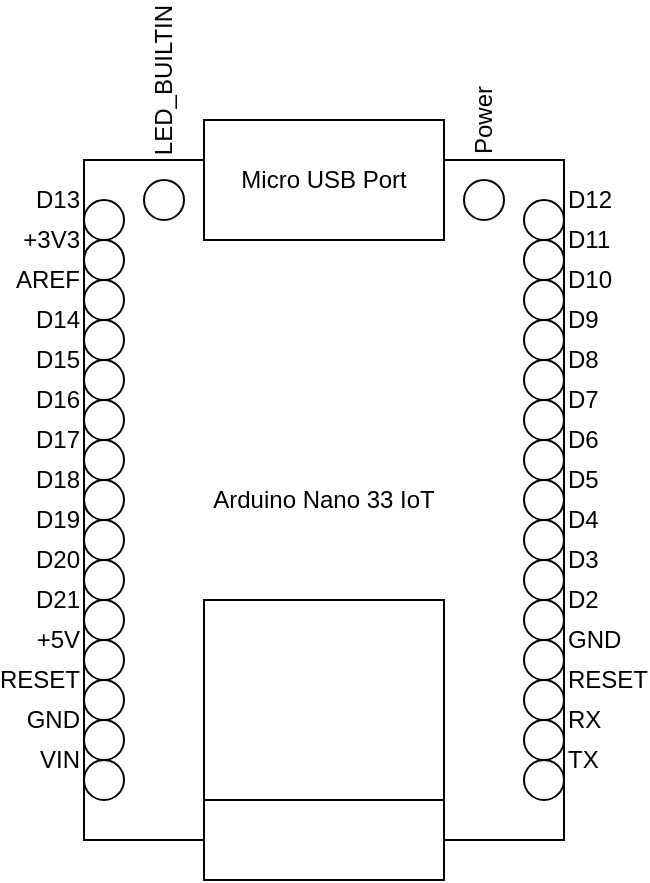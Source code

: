 <mxfile>
    <diagram id="gTOCC_4A2oEnLHn2BsBh" name="Page-1">
        <mxGraphModel dx="1387" dy="920" grid="1" gridSize="10" guides="1" tooltips="1" connect="1" arrows="1" fold="1" page="0" pageScale="1" pageWidth="850" pageHeight="1100" math="0" shadow="0">
            <root>
                <mxCell id="0"/>
                <mxCell id="1" parent="0"/>
                <mxCell id="2" value="Arduino Nano 33 IoT" style="rounded=0;whiteSpace=wrap;html=1;" vertex="1" parent="1">
                    <mxGeometry x="305" y="395" width="240" height="340" as="geometry"/>
                </mxCell>
                <mxCell id="3" value="Micro USB Port" style="rounded=0;whiteSpace=wrap;html=1;" vertex="1" parent="1">
                    <mxGeometry x="365" y="375" width="120" height="60" as="geometry"/>
                </mxCell>
                <mxCell id="4" value="" style="rounded=0;whiteSpace=wrap;html=1;" vertex="1" parent="1">
                    <mxGeometry x="365" y="715" width="120" height="40" as="geometry"/>
                </mxCell>
                <mxCell id="5" value="" style="rounded=0;whiteSpace=wrap;html=1;" vertex="1" parent="1">
                    <mxGeometry x="365" y="615" width="120" height="100" as="geometry"/>
                </mxCell>
                <mxCell id="6" value="" style="ellipse;whiteSpace=wrap;html=1;aspect=fixed;" vertex="1" parent="1">
                    <mxGeometry x="525" y="415" width="20" height="20" as="geometry"/>
                </mxCell>
                <mxCell id="7" value="" style="ellipse;whiteSpace=wrap;html=1;aspect=fixed;" vertex="1" parent="1">
                    <mxGeometry x="525" y="435" width="20" height="20" as="geometry"/>
                </mxCell>
                <mxCell id="8" value="" style="ellipse;whiteSpace=wrap;html=1;aspect=fixed;" vertex="1" parent="1">
                    <mxGeometry x="525" y="455" width="20" height="20" as="geometry"/>
                </mxCell>
                <mxCell id="9" value="" style="ellipse;whiteSpace=wrap;html=1;aspect=fixed;" vertex="1" parent="1">
                    <mxGeometry x="525" y="475" width="20" height="20" as="geometry"/>
                </mxCell>
                <mxCell id="10" value="" style="ellipse;whiteSpace=wrap;html=1;aspect=fixed;" vertex="1" parent="1">
                    <mxGeometry x="525" y="495" width="20" height="20" as="geometry"/>
                </mxCell>
                <mxCell id="11" value="" style="ellipse;whiteSpace=wrap;html=1;aspect=fixed;" vertex="1" parent="1">
                    <mxGeometry x="525" y="515" width="20" height="20" as="geometry"/>
                </mxCell>
                <mxCell id="12" value="" style="ellipse;whiteSpace=wrap;html=1;aspect=fixed;" vertex="1" parent="1">
                    <mxGeometry x="525" y="535" width="20" height="20" as="geometry"/>
                </mxCell>
                <mxCell id="13" value="" style="ellipse;whiteSpace=wrap;html=1;aspect=fixed;" vertex="1" parent="1">
                    <mxGeometry x="525" y="555" width="20" height="20" as="geometry"/>
                </mxCell>
                <mxCell id="14" value="D12" style="text;html=1;strokeColor=none;fillColor=none;align=left;verticalAlign=middle;whiteSpace=wrap;rounded=0;" vertex="1" parent="1">
                    <mxGeometry x="545" y="405" width="40" height="20" as="geometry"/>
                </mxCell>
                <mxCell id="15" value="D11" style="text;html=1;strokeColor=none;fillColor=none;align=left;verticalAlign=middle;whiteSpace=wrap;rounded=0;" vertex="1" parent="1">
                    <mxGeometry x="545" y="425" width="40" height="20" as="geometry"/>
                </mxCell>
                <mxCell id="16" value="D10" style="text;html=1;strokeColor=none;fillColor=none;align=left;verticalAlign=middle;whiteSpace=wrap;rounded=0;" vertex="1" parent="1">
                    <mxGeometry x="545" y="445" width="40" height="20" as="geometry"/>
                </mxCell>
                <mxCell id="17" value="D9" style="text;html=1;strokeColor=none;fillColor=none;align=left;verticalAlign=middle;whiteSpace=wrap;rounded=0;" vertex="1" parent="1">
                    <mxGeometry x="545" y="465" width="40" height="20" as="geometry"/>
                </mxCell>
                <mxCell id="18" value="D8" style="text;html=1;strokeColor=none;fillColor=none;align=left;verticalAlign=middle;whiteSpace=wrap;rounded=0;" vertex="1" parent="1">
                    <mxGeometry x="545" y="485" width="40" height="20" as="geometry"/>
                </mxCell>
                <mxCell id="19" value="D7" style="text;html=1;strokeColor=none;fillColor=none;align=left;verticalAlign=middle;whiteSpace=wrap;rounded=0;" vertex="1" parent="1">
                    <mxGeometry x="545" y="505" width="40" height="20" as="geometry"/>
                </mxCell>
                <mxCell id="20" value="D6" style="text;html=1;strokeColor=none;fillColor=none;align=left;verticalAlign=middle;whiteSpace=wrap;rounded=0;" vertex="1" parent="1">
                    <mxGeometry x="545" y="525" width="40" height="20" as="geometry"/>
                </mxCell>
                <mxCell id="21" value="D5" style="text;html=1;strokeColor=none;fillColor=none;align=left;verticalAlign=middle;whiteSpace=wrap;rounded=0;" vertex="1" parent="1">
                    <mxGeometry x="545" y="545" width="40" height="20" as="geometry"/>
                </mxCell>
                <mxCell id="22" value="" style="ellipse;whiteSpace=wrap;html=1;aspect=fixed;" vertex="1" parent="1">
                    <mxGeometry x="525" y="575" width="20" height="20" as="geometry"/>
                </mxCell>
                <mxCell id="23" value="D4" style="text;html=1;strokeColor=none;fillColor=none;align=left;verticalAlign=middle;whiteSpace=wrap;rounded=0;" vertex="1" parent="1">
                    <mxGeometry x="545" y="565" width="40" height="20" as="geometry"/>
                </mxCell>
                <mxCell id="24" value="" style="ellipse;whiteSpace=wrap;html=1;aspect=fixed;" vertex="1" parent="1">
                    <mxGeometry x="525" y="595" width="20" height="20" as="geometry"/>
                </mxCell>
                <mxCell id="25" value="D3" style="text;html=1;strokeColor=none;fillColor=none;align=left;verticalAlign=middle;whiteSpace=wrap;rounded=0;" vertex="1" parent="1">
                    <mxGeometry x="545" y="585" width="40" height="20" as="geometry"/>
                </mxCell>
                <mxCell id="26" value="" style="ellipse;whiteSpace=wrap;html=1;aspect=fixed;" vertex="1" parent="1">
                    <mxGeometry x="525" y="615" width="20" height="20" as="geometry"/>
                </mxCell>
                <mxCell id="27" value="D2" style="text;html=1;strokeColor=none;fillColor=none;align=left;verticalAlign=middle;whiteSpace=wrap;rounded=0;" vertex="1" parent="1">
                    <mxGeometry x="545" y="605" width="40" height="20" as="geometry"/>
                </mxCell>
                <mxCell id="28" value="" style="ellipse;whiteSpace=wrap;html=1;aspect=fixed;" vertex="1" parent="1">
                    <mxGeometry x="525" y="635" width="20" height="20" as="geometry"/>
                </mxCell>
                <mxCell id="29" value="GND" style="text;html=1;strokeColor=none;fillColor=none;align=left;verticalAlign=middle;whiteSpace=wrap;rounded=0;" vertex="1" parent="1">
                    <mxGeometry x="545" y="625" width="40" height="20" as="geometry"/>
                </mxCell>
                <mxCell id="30" value="" style="ellipse;whiteSpace=wrap;html=1;aspect=fixed;" vertex="1" parent="1">
                    <mxGeometry x="525" y="655" width="20" height="20" as="geometry"/>
                </mxCell>
                <mxCell id="31" value="RESET" style="text;html=1;strokeColor=none;fillColor=none;align=left;verticalAlign=middle;whiteSpace=wrap;rounded=0;" vertex="1" parent="1">
                    <mxGeometry x="545" y="645" width="40" height="20" as="geometry"/>
                </mxCell>
                <mxCell id="32" value="" style="ellipse;whiteSpace=wrap;html=1;aspect=fixed;" vertex="1" parent="1">
                    <mxGeometry x="525" y="675" width="20" height="20" as="geometry"/>
                </mxCell>
                <mxCell id="33" value="RX" style="text;html=1;strokeColor=none;fillColor=none;align=left;verticalAlign=middle;whiteSpace=wrap;rounded=0;" vertex="1" parent="1">
                    <mxGeometry x="545" y="665" width="40" height="20" as="geometry"/>
                </mxCell>
                <mxCell id="34" value="" style="ellipse;whiteSpace=wrap;html=1;aspect=fixed;" vertex="1" parent="1">
                    <mxGeometry x="525" y="695" width="20" height="20" as="geometry"/>
                </mxCell>
                <mxCell id="35" value="TX" style="text;html=1;strokeColor=none;fillColor=none;align=left;verticalAlign=middle;whiteSpace=wrap;rounded=0;" vertex="1" parent="1">
                    <mxGeometry x="545" y="685" width="40" height="20" as="geometry"/>
                </mxCell>
                <mxCell id="36" value="" style="ellipse;whiteSpace=wrap;html=1;aspect=fixed;" vertex="1" parent="1">
                    <mxGeometry x="305" y="415" width="20" height="20" as="geometry"/>
                </mxCell>
                <mxCell id="37" value="" style="ellipse;whiteSpace=wrap;html=1;aspect=fixed;" vertex="1" parent="1">
                    <mxGeometry x="305" y="435" width="20" height="20" as="geometry"/>
                </mxCell>
                <mxCell id="38" value="" style="ellipse;whiteSpace=wrap;html=1;aspect=fixed;" vertex="1" parent="1">
                    <mxGeometry x="305" y="455" width="20" height="20" as="geometry"/>
                </mxCell>
                <mxCell id="39" value="" style="ellipse;whiteSpace=wrap;html=1;aspect=fixed;" vertex="1" parent="1">
                    <mxGeometry x="305" y="475" width="20" height="20" as="geometry"/>
                </mxCell>
                <mxCell id="40" value="" style="ellipse;whiteSpace=wrap;html=1;aspect=fixed;" vertex="1" parent="1">
                    <mxGeometry x="305" y="495" width="20" height="20" as="geometry"/>
                </mxCell>
                <mxCell id="41" value="" style="ellipse;whiteSpace=wrap;html=1;aspect=fixed;" vertex="1" parent="1">
                    <mxGeometry x="305" y="515" width="20" height="20" as="geometry"/>
                </mxCell>
                <mxCell id="42" value="" style="ellipse;whiteSpace=wrap;html=1;aspect=fixed;" vertex="1" parent="1">
                    <mxGeometry x="305" y="535" width="20" height="20" as="geometry"/>
                </mxCell>
                <mxCell id="43" value="" style="ellipse;whiteSpace=wrap;html=1;aspect=fixed;" vertex="1" parent="1">
                    <mxGeometry x="305" y="555" width="20" height="20" as="geometry"/>
                </mxCell>
                <mxCell id="44" value="" style="ellipse;whiteSpace=wrap;html=1;aspect=fixed;" vertex="1" parent="1">
                    <mxGeometry x="305" y="575" width="20" height="20" as="geometry"/>
                </mxCell>
                <mxCell id="45" value="" style="ellipse;whiteSpace=wrap;html=1;aspect=fixed;" vertex="1" parent="1">
                    <mxGeometry x="305" y="595" width="20" height="20" as="geometry"/>
                </mxCell>
                <mxCell id="46" value="" style="ellipse;whiteSpace=wrap;html=1;aspect=fixed;" vertex="1" parent="1">
                    <mxGeometry x="305" y="615" width="20" height="20" as="geometry"/>
                </mxCell>
                <mxCell id="47" value="" style="ellipse;whiteSpace=wrap;html=1;aspect=fixed;" vertex="1" parent="1">
                    <mxGeometry x="305" y="635" width="20" height="20" as="geometry"/>
                </mxCell>
                <mxCell id="48" value="" style="ellipse;whiteSpace=wrap;html=1;aspect=fixed;" vertex="1" parent="1">
                    <mxGeometry x="305" y="655" width="20" height="20" as="geometry"/>
                </mxCell>
                <mxCell id="49" value="" style="ellipse;whiteSpace=wrap;html=1;aspect=fixed;" vertex="1" parent="1">
                    <mxGeometry x="305" y="675" width="20" height="20" as="geometry"/>
                </mxCell>
                <mxCell id="50" value="" style="ellipse;whiteSpace=wrap;html=1;aspect=fixed;" vertex="1" parent="1">
                    <mxGeometry x="305" y="695" width="20" height="20" as="geometry"/>
                </mxCell>
                <mxCell id="51" value="D13" style="text;html=1;strokeColor=none;fillColor=none;align=right;verticalAlign=middle;whiteSpace=wrap;rounded=0;" vertex="1" parent="1">
                    <mxGeometry x="265" y="405" width="40" height="20" as="geometry"/>
                </mxCell>
                <mxCell id="52" value="+3V3" style="text;html=1;strokeColor=none;fillColor=none;align=right;verticalAlign=middle;whiteSpace=wrap;rounded=0;" vertex="1" parent="1">
                    <mxGeometry x="265" y="425" width="40" height="20" as="geometry"/>
                </mxCell>
                <mxCell id="53" value="AREF" style="text;html=1;strokeColor=none;fillColor=none;align=right;verticalAlign=middle;whiteSpace=wrap;rounded=0;" vertex="1" parent="1">
                    <mxGeometry x="265" y="445" width="40" height="20" as="geometry"/>
                </mxCell>
                <mxCell id="54" value="D14" style="text;html=1;strokeColor=none;fillColor=none;align=right;verticalAlign=middle;whiteSpace=wrap;rounded=0;" vertex="1" parent="1">
                    <mxGeometry x="265" y="465" width="40" height="20" as="geometry"/>
                </mxCell>
                <mxCell id="55" value="D15" style="text;html=1;strokeColor=none;fillColor=none;align=right;verticalAlign=middle;whiteSpace=wrap;rounded=0;" vertex="1" parent="1">
                    <mxGeometry x="265" y="485" width="40" height="20" as="geometry"/>
                </mxCell>
                <mxCell id="56" value="D16" style="text;html=1;strokeColor=none;fillColor=none;align=right;verticalAlign=middle;whiteSpace=wrap;rounded=0;" vertex="1" parent="1">
                    <mxGeometry x="265" y="505" width="40" height="20" as="geometry"/>
                </mxCell>
                <mxCell id="57" value="D17" style="text;html=1;strokeColor=none;fillColor=none;align=right;verticalAlign=middle;whiteSpace=wrap;rounded=0;" vertex="1" parent="1">
                    <mxGeometry x="265" y="525" width="40" height="20" as="geometry"/>
                </mxCell>
                <mxCell id="58" value="D18" style="text;html=1;strokeColor=none;fillColor=none;align=right;verticalAlign=middle;whiteSpace=wrap;rounded=0;" vertex="1" parent="1">
                    <mxGeometry x="265" y="545" width="40" height="20" as="geometry"/>
                </mxCell>
                <mxCell id="59" value="D19" style="text;html=1;strokeColor=none;fillColor=none;align=right;verticalAlign=middle;whiteSpace=wrap;rounded=0;" vertex="1" parent="1">
                    <mxGeometry x="265" y="565" width="40" height="20" as="geometry"/>
                </mxCell>
                <mxCell id="60" value="D20" style="text;html=1;strokeColor=none;fillColor=none;align=right;verticalAlign=middle;whiteSpace=wrap;rounded=0;" vertex="1" parent="1">
                    <mxGeometry x="265" y="585" width="40" height="20" as="geometry"/>
                </mxCell>
                <mxCell id="61" value="D21" style="text;html=1;strokeColor=none;fillColor=none;align=right;verticalAlign=middle;whiteSpace=wrap;rounded=0;" vertex="1" parent="1">
                    <mxGeometry x="265" y="605" width="40" height="20" as="geometry"/>
                </mxCell>
                <mxCell id="62" value="+5V" style="text;html=1;strokeColor=none;fillColor=none;align=right;verticalAlign=middle;whiteSpace=wrap;rounded=0;" vertex="1" parent="1">
                    <mxGeometry x="265" y="625" width="40" height="20" as="geometry"/>
                </mxCell>
                <mxCell id="63" value="RESET" style="text;html=1;strokeColor=none;fillColor=none;align=right;verticalAlign=middle;whiteSpace=wrap;rounded=0;" vertex="1" parent="1">
                    <mxGeometry x="265" y="645" width="40" height="20" as="geometry"/>
                </mxCell>
                <mxCell id="64" value="GND" style="text;html=1;strokeColor=none;fillColor=none;align=right;verticalAlign=middle;whiteSpace=wrap;rounded=0;" vertex="1" parent="1">
                    <mxGeometry x="265" y="665" width="40" height="20" as="geometry"/>
                </mxCell>
                <mxCell id="65" value="VIN" style="text;html=1;strokeColor=none;fillColor=none;align=right;verticalAlign=middle;whiteSpace=wrap;rounded=0;" vertex="1" parent="1">
                    <mxGeometry x="265" y="685" width="40" height="20" as="geometry"/>
                </mxCell>
                <mxCell id="66" value="" style="ellipse;whiteSpace=wrap;html=1;aspect=fixed;" vertex="1" parent="1">
                    <mxGeometry x="335" y="405" width="20" height="20" as="geometry"/>
                </mxCell>
                <mxCell id="67" value="" style="ellipse;whiteSpace=wrap;html=1;aspect=fixed;" vertex="1" parent="1">
                    <mxGeometry x="495" y="405" width="20" height="20" as="geometry"/>
                </mxCell>
                <mxCell id="68" value="LED_BUILTIN" style="text;html=1;strokeColor=none;fillColor=none;align=center;verticalAlign=middle;whiteSpace=wrap;rounded=0;rotation=-90;" vertex="1" parent="1">
                    <mxGeometry x="305" y="345" width="80" height="20" as="geometry"/>
                </mxCell>
                <mxCell id="69" value="Power" style="text;html=1;strokeColor=none;fillColor=none;align=center;verticalAlign=middle;whiteSpace=wrap;rounded=0;rotation=-90;" vertex="1" parent="1">
                    <mxGeometry x="485" y="365" width="40" height="20" as="geometry"/>
                </mxCell>
            </root>
        </mxGraphModel>
    </diagram>
</mxfile>